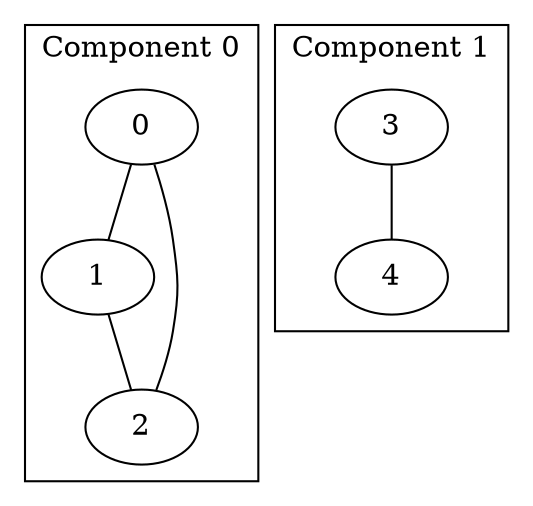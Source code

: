 

graph G {
    subgraph cluster_0 {
        0 -- 1 -- 2 -- 0;
        label = "Component 0";
    }
    subgraph cluster_1 {
        3 -- 4;
        label = "Component 1";
    }
}